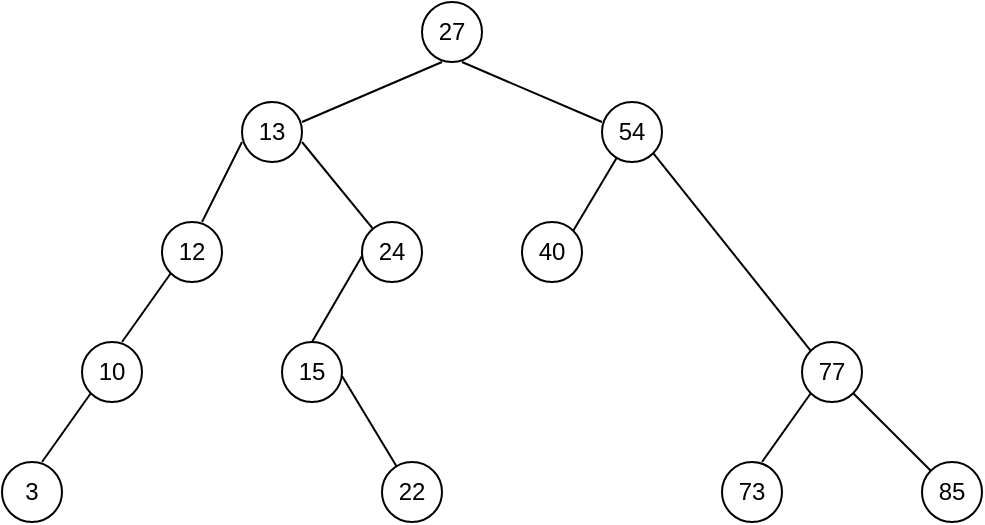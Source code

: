 <mxfile version="24.1.0" type="device">
  <diagram name="Page-1" id="CmWv132FKHJgxDcyPqQn">
    <mxGraphModel dx="918" dy="559" grid="0" gridSize="10" guides="1" tooltips="1" connect="1" arrows="1" fold="1" page="1" pageScale="1" pageWidth="850" pageHeight="1100" math="0" shadow="0">
      <root>
        <mxCell id="0" />
        <mxCell id="1" parent="0" />
        <mxCell id="_L57XOb9p8HAycUGACyJ-1" value="27" style="ellipse;whiteSpace=wrap;html=1;aspect=fixed;" parent="1" vertex="1">
          <mxGeometry x="360" y="40" width="30" height="30" as="geometry" />
        </mxCell>
        <mxCell id="_L57XOb9p8HAycUGACyJ-3" value="" style="endArrow=none;html=1;rounded=0;" parent="1" edge="1">
          <mxGeometry width="50" height="50" relative="1" as="geometry">
            <mxPoint x="300" y="100" as="sourcePoint" />
            <mxPoint x="370" y="70" as="targetPoint" />
          </mxGeometry>
        </mxCell>
        <mxCell id="_L57XOb9p8HAycUGACyJ-4" value="" style="endArrow=none;html=1;rounded=0;" parent="1" edge="1">
          <mxGeometry width="50" height="50" relative="1" as="geometry">
            <mxPoint x="450" y="100" as="sourcePoint" />
            <mxPoint x="380" y="70" as="targetPoint" />
          </mxGeometry>
        </mxCell>
        <mxCell id="_L57XOb9p8HAycUGACyJ-6" value="13" style="ellipse;whiteSpace=wrap;html=1;aspect=fixed;" parent="1" vertex="1">
          <mxGeometry x="270" y="90" width="30" height="30" as="geometry" />
        </mxCell>
        <mxCell id="_L57XOb9p8HAycUGACyJ-7" value="54" style="ellipse;whiteSpace=wrap;html=1;aspect=fixed;" parent="1" vertex="1">
          <mxGeometry x="450" y="90" width="30" height="30" as="geometry" />
        </mxCell>
        <mxCell id="_L57XOb9p8HAycUGACyJ-8" value="12" style="ellipse;whiteSpace=wrap;html=1;aspect=fixed;" parent="1" vertex="1">
          <mxGeometry x="230" y="150" width="30" height="30" as="geometry" />
        </mxCell>
        <mxCell id="_L57XOb9p8HAycUGACyJ-10" value="10" style="ellipse;whiteSpace=wrap;html=1;aspect=fixed;" parent="1" vertex="1">
          <mxGeometry x="190" y="210" width="30" height="30" as="geometry" />
        </mxCell>
        <mxCell id="_L57XOb9p8HAycUGACyJ-11" value="3" style="ellipse;whiteSpace=wrap;html=1;aspect=fixed;" parent="1" vertex="1">
          <mxGeometry x="150" y="270" width="30" height="30" as="geometry" />
        </mxCell>
        <mxCell id="_L57XOb9p8HAycUGACyJ-12" value="24" style="ellipse;whiteSpace=wrap;html=1;aspect=fixed;" parent="1" vertex="1">
          <mxGeometry x="330" y="150" width="30" height="30" as="geometry" />
        </mxCell>
        <mxCell id="_L57XOb9p8HAycUGACyJ-13" value="15" style="ellipse;whiteSpace=wrap;html=1;aspect=fixed;" parent="1" vertex="1">
          <mxGeometry x="290" y="210" width="30" height="30" as="geometry" />
        </mxCell>
        <mxCell id="_L57XOb9p8HAycUGACyJ-14" value="22" style="ellipse;whiteSpace=wrap;html=1;aspect=fixed;" parent="1" vertex="1">
          <mxGeometry x="340" y="270" width="30" height="30" as="geometry" />
        </mxCell>
        <mxCell id="_L57XOb9p8HAycUGACyJ-15" value="40" style="ellipse;whiteSpace=wrap;html=1;aspect=fixed;" parent="1" vertex="1">
          <mxGeometry x="410" y="150" width="30" height="30" as="geometry" />
        </mxCell>
        <mxCell id="_L57XOb9p8HAycUGACyJ-17" value="77" style="ellipse;whiteSpace=wrap;html=1;aspect=fixed;" parent="1" vertex="1">
          <mxGeometry x="550" y="210" width="30" height="30" as="geometry" />
        </mxCell>
        <mxCell id="_L57XOb9p8HAycUGACyJ-18" value="73" style="ellipse;whiteSpace=wrap;html=1;aspect=fixed;" parent="1" vertex="1">
          <mxGeometry x="510" y="270" width="30" height="30" as="geometry" />
        </mxCell>
        <mxCell id="_L57XOb9p8HAycUGACyJ-19" value="85" style="ellipse;whiteSpace=wrap;html=1;aspect=fixed;" parent="1" vertex="1">
          <mxGeometry x="610" y="270" width="30" height="30" as="geometry" />
        </mxCell>
        <mxCell id="_L57XOb9p8HAycUGACyJ-20" value="" style="endArrow=none;html=1;rounded=0;exitX=0.667;exitY=0;exitDx=0;exitDy=0;exitPerimeter=0;" parent="1" source="_L57XOb9p8HAycUGACyJ-8" edge="1">
          <mxGeometry width="50" height="50" relative="1" as="geometry">
            <mxPoint x="200" y="140" as="sourcePoint" />
            <mxPoint x="270" y="110" as="targetPoint" />
          </mxGeometry>
        </mxCell>
        <mxCell id="_L57XOb9p8HAycUGACyJ-21" value="" style="endArrow=none;html=1;rounded=0;exitX=0.667;exitY=0;exitDx=0;exitDy=0;exitPerimeter=0;entryX=0;entryY=1;entryDx=0;entryDy=0;" parent="1" edge="1" target="_L57XOb9p8HAycUGACyJ-8">
          <mxGeometry width="50" height="50" relative="1" as="geometry">
            <mxPoint x="210" y="210" as="sourcePoint" />
            <mxPoint x="230" y="170" as="targetPoint" />
          </mxGeometry>
        </mxCell>
        <mxCell id="_L57XOb9p8HAycUGACyJ-22" value="" style="endArrow=none;html=1;rounded=0;exitX=0.667;exitY=0;exitDx=0;exitDy=0;exitPerimeter=0;entryX=0;entryY=1;entryDx=0;entryDy=0;" parent="1" edge="1" target="_L57XOb9p8HAycUGACyJ-10">
          <mxGeometry width="50" height="50" relative="1" as="geometry">
            <mxPoint x="170" y="270" as="sourcePoint" />
            <mxPoint x="190" y="230" as="targetPoint" />
          </mxGeometry>
        </mxCell>
        <mxCell id="_L57XOb9p8HAycUGACyJ-23" value="" style="endArrow=none;html=1;rounded=0;" parent="1" source="_L57XOb9p8HAycUGACyJ-12" edge="1">
          <mxGeometry width="50" height="50" relative="1" as="geometry">
            <mxPoint x="280" y="150" as="sourcePoint" />
            <mxPoint x="300" y="110" as="targetPoint" />
          </mxGeometry>
        </mxCell>
        <mxCell id="_L57XOb9p8HAycUGACyJ-24" value="" style="endArrow=none;html=1;rounded=0;exitX=0.5;exitY=0;exitDx=0;exitDy=0;" parent="1" source="_L57XOb9p8HAycUGACyJ-13" edge="1">
          <mxGeometry width="50" height="50" relative="1" as="geometry">
            <mxPoint x="366" y="210" as="sourcePoint" />
            <mxPoint x="330" y="167" as="targetPoint" />
          </mxGeometry>
        </mxCell>
        <mxCell id="_L57XOb9p8HAycUGACyJ-25" value="" style="endArrow=none;html=1;rounded=0;" parent="1" source="_L57XOb9p8HAycUGACyJ-14" edge="1">
          <mxGeometry width="50" height="50" relative="1" as="geometry">
            <mxPoint x="295" y="270" as="sourcePoint" />
            <mxPoint x="320" y="227" as="targetPoint" />
          </mxGeometry>
        </mxCell>
        <mxCell id="_L57XOb9p8HAycUGACyJ-26" value="" style="endArrow=none;html=1;rounded=0;exitX=1;exitY=0;exitDx=0;exitDy=0;" parent="1" source="_L57XOb9p8HAycUGACyJ-15" target="_L57XOb9p8HAycUGACyJ-7" edge="1">
          <mxGeometry width="50" height="50" relative="1" as="geometry">
            <mxPoint x="432.5" y="163" as="sourcePoint" />
            <mxPoint x="457.5" y="120" as="targetPoint" />
          </mxGeometry>
        </mxCell>
        <mxCell id="_L57XOb9p8HAycUGACyJ-29" value="" style="endArrow=none;html=1;rounded=0;exitX=0;exitY=0;exitDx=0;exitDy=0;entryX=1;entryY=1;entryDx=0;entryDy=0;" parent="1" source="_L57XOb9p8HAycUGACyJ-17" target="_L57XOb9p8HAycUGACyJ-7" edge="1">
          <mxGeometry width="50" height="50" relative="1" as="geometry">
            <mxPoint x="555" y="210" as="sourcePoint" />
            <mxPoint x="524.341" y="176.736" as="targetPoint" />
          </mxGeometry>
        </mxCell>
        <mxCell id="_L57XOb9p8HAycUGACyJ-31" value="" style="endArrow=none;html=1;rounded=0;exitX=0;exitY=0;exitDx=0;exitDy=0;" parent="1" source="_L57XOb9p8HAycUGACyJ-19" target="_L57XOb9p8HAycUGACyJ-17" edge="1">
          <mxGeometry width="50" height="50" relative="1" as="geometry">
            <mxPoint x="610" y="270" as="sourcePoint" />
            <mxPoint x="580" y="233" as="targetPoint" />
          </mxGeometry>
        </mxCell>
        <mxCell id="_L57XOb9p8HAycUGACyJ-32" value="" style="endArrow=none;html=1;rounded=0;exitX=0.667;exitY=0;exitDx=0;exitDy=0;exitPerimeter=0;entryX=0;entryY=1;entryDx=0;entryDy=0;" parent="1" source="_L57XOb9p8HAycUGACyJ-18" target="_L57XOb9p8HAycUGACyJ-17" edge="1">
          <mxGeometry width="50" height="50" relative="1" as="geometry">
            <mxPoint x="588" y="270" as="sourcePoint" />
            <mxPoint x="550" y="232" as="targetPoint" />
          </mxGeometry>
        </mxCell>
      </root>
    </mxGraphModel>
  </diagram>
</mxfile>
